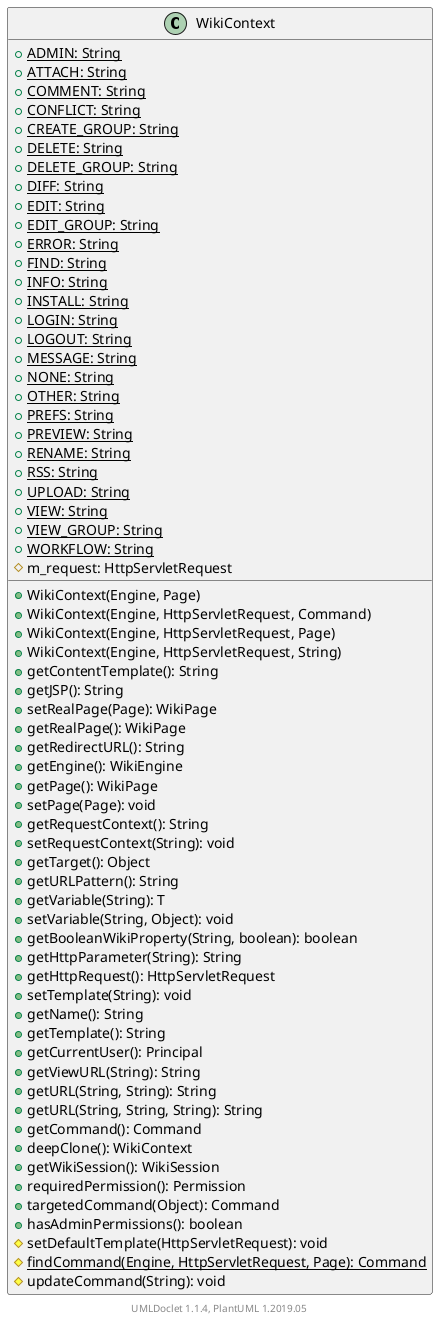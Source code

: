 @startuml

    class WikiContext [[WikiContext.html]] {
        {static} +ADMIN: String
        {static} +ATTACH: String
        {static} +COMMENT: String
        {static} +CONFLICT: String
        {static} +CREATE_GROUP: String
        {static} +DELETE: String
        {static} +DELETE_GROUP: String
        {static} +DIFF: String
        {static} +EDIT: String
        {static} +EDIT_GROUP: String
        {static} +ERROR: String
        {static} +FIND: String
        {static} +INFO: String
        {static} +INSTALL: String
        {static} +LOGIN: String
        {static} +LOGOUT: String
        {static} +MESSAGE: String
        {static} +NONE: String
        {static} +OTHER: String
        {static} +PREFS: String
        {static} +PREVIEW: String
        {static} +RENAME: String
        {static} +RSS: String
        {static} +UPLOAD: String
        {static} +VIEW: String
        {static} +VIEW_GROUP: String
        {static} +WORKFLOW: String
        #m_request: HttpServletRequest
        +WikiContext(Engine, Page)
        +WikiContext(Engine, HttpServletRequest, Command)
        +WikiContext(Engine, HttpServletRequest, Page)
        +WikiContext(Engine, HttpServletRequest, String)
        +getContentTemplate(): String
        +getJSP(): String
        +setRealPage(Page): WikiPage
        +getRealPage(): WikiPage
        +getRedirectURL(): String
        +getEngine(): WikiEngine
        +getPage(): WikiPage
        +setPage(Page): void
        +getRequestContext(): String
        +setRequestContext(String): void
        +getTarget(): Object
        +getURLPattern(): String
        +getVariable(String): T
        +setVariable(String, Object): void
        +getBooleanWikiProperty(String, boolean): boolean
        +getHttpParameter(String): String
        +getHttpRequest(): HttpServletRequest
        +setTemplate(String): void
        +getName(): String
        +getTemplate(): String
        +getCurrentUser(): Principal
        +getViewURL(String): String
        +getURL(String, String): String
        +getURL(String, String, String): String
        +getCommand(): Command
        +deepClone(): WikiContext
        +getWikiSession(): WikiSession
        +requiredPermission(): Permission
        +targetedCommand(Object): Command
        +hasAdminPermissions(): boolean
        #setDefaultTemplate(HttpServletRequest): void
        {static} #findCommand(Engine, HttpServletRequest, Page): Command
        #updateCommand(String): void
    }


    center footer UMLDoclet 1.1.4, PlantUML 1.2019.05
@enduml
